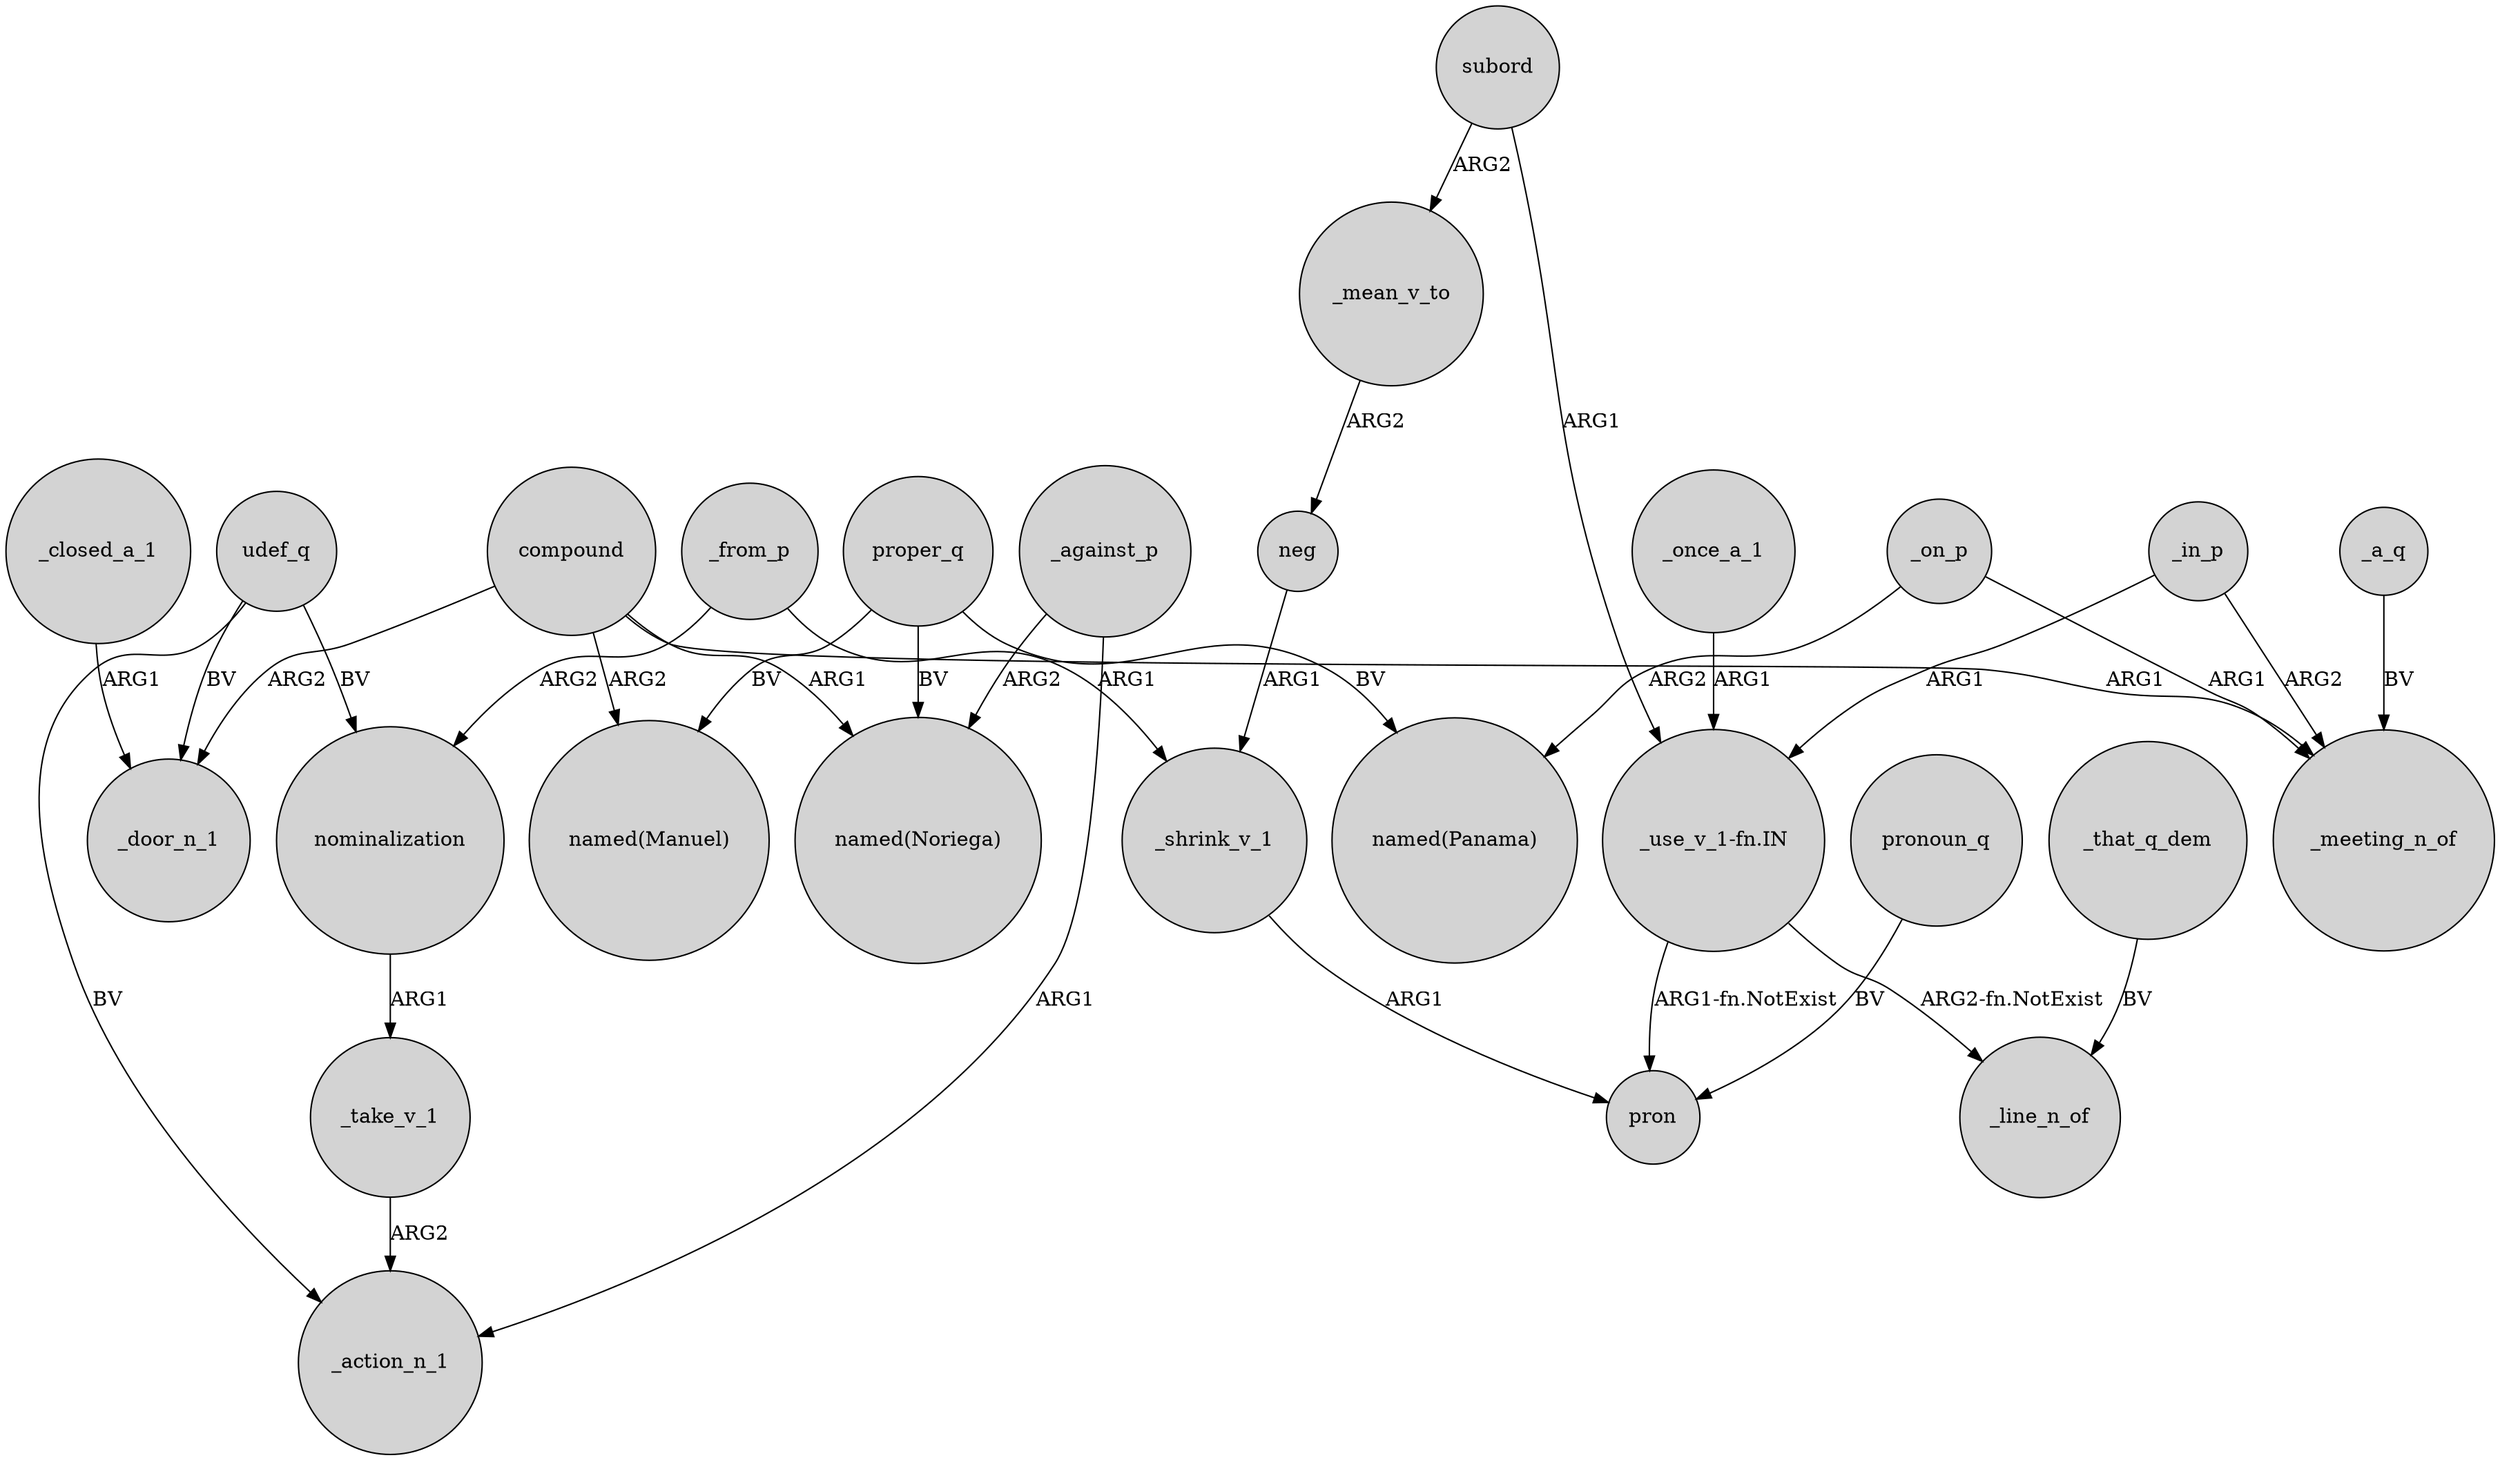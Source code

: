 digraph {
	node [shape=circle style=filled]
	udef_q -> _door_n_1 [label=BV]
	_closed_a_1 -> _door_n_1 [label=ARG1]
	proper_q -> "named(Manuel)" [label=BV]
	_on_p -> _meeting_n_of [label=ARG1]
	neg -> _shrink_v_1 [label=ARG1]
	nominalization -> _take_v_1 [label=ARG1]
	"_use_v_1-fn.IN" -> pron [label="ARG1-fn.NotExist"]
	_from_p -> _shrink_v_1 [label=ARG1]
	_shrink_v_1 -> pron [label=ARG1]
	_a_q -> _meeting_n_of [label=BV]
	_against_p -> _action_n_1 [label=ARG1]
	proper_q -> "named(Noriega)" [label=BV]
	compound -> _meeting_n_of [label=ARG1]
	_take_v_1 -> _action_n_1 [label=ARG2]
	proper_q -> "named(Panama)" [label=BV]
	_on_p -> "named(Panama)" [label=ARG2]
	pronoun_q -> pron [label=BV]
	_once_a_1 -> "_use_v_1-fn.IN" [label=ARG1]
	compound -> "named(Noriega)" [label=ARG1]
	_in_p -> "_use_v_1-fn.IN" [label=ARG1]
	udef_q -> nominalization [label=BV]
	_in_p -> _meeting_n_of [label=ARG2]
	compound -> _door_n_1 [label=ARG2]
	_from_p -> nominalization [label=ARG2]
	"_use_v_1-fn.IN" -> _line_n_of [label="ARG2-fn.NotExist"]
	_mean_v_to -> neg [label=ARG2]
	subord -> "_use_v_1-fn.IN" [label=ARG1]
	compound -> "named(Manuel)" [label=ARG2]
	subord -> _mean_v_to [label=ARG2]
	udef_q -> _action_n_1 [label=BV]
	_that_q_dem -> _line_n_of [label=BV]
	_against_p -> "named(Noriega)" [label=ARG2]
}
